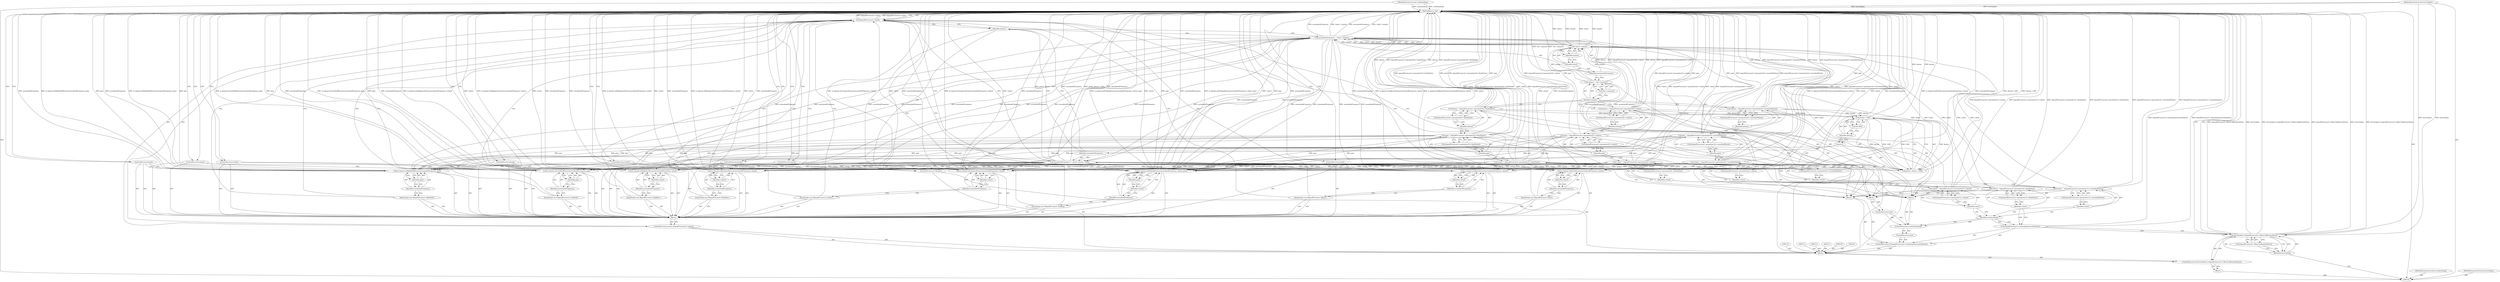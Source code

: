 digraph "1_Chrome_c391f54a210dd792f140650b886e92480d8eaf9e_2" {
"1000222" [label="(MethodReturn,void)"];
"1000102" [label="(MethodParameterIn,bool useSmoothing)"];
"1000342" [label="(MethodParameterOut,bool useSmoothing)"];
"1000103" [label="(MethodParameterIn,bool forceUpdate)"];
"1000343" [label="(MethodParameterOut,bool forceUpdate)"];
"1000117" [label="(Call,value1 = biquadProcessor()->parameter1()->finalValue())"];
"1000118" [label="(Identifier,value1)"];
"1000119" [label="(Call,biquadProcessor()->parameter1()->finalValue())"];
"1000120" [label="(Call,value2 = biquadProcessor()->parameter2()->finalValue())"];
"1000121" [label="(Identifier,value2)"];
"1000122" [label="(Call,biquadProcessor()->parameter2()->finalValue())"];
"1000123" [label="(Call,gain = biquadProcessor()->parameter3()->finalValue())"];
"1000124" [label="(Identifier,gain)"];
"1000125" [label="(Call,biquadProcessor()->parameter3()->finalValue())"];
"1000126" [label="(Call,detune = biquadProcessor()->parameter4()->finalValue())"];
"1000127" [label="(Identifier,detune)"];
"1000128" [label="(Call,biquadProcessor()->parameter4()->finalValue())"];
"1000129" [label="(ControlStructure,else)"];
"1000130" [label="(ControlStructure,if (useSmoothing))"];
"1000131" [label="(Identifier,useSmoothing)"];
"1000132" [label="(Block,)"];
"1000133" [label="(Call,value1 = biquadProcessor()->parameter1()->smoothedValue())"];
"1000134" [label="(Identifier,value1)"];
"1000135" [label="(Call,biquadProcessor()->parameter1()->smoothedValue())"];
"1000136" [label="(Call,value2 = biquadProcessor()->parameter2()->smoothedValue())"];
"1000137" [label="(Identifier,value2)"];
"1000138" [label="(Call,biquadProcessor()->parameter2()->smoothedValue())"];
"1000139" [label="(Call,gain = biquadProcessor()->parameter3()->smoothedValue())"];
"1000140" [label="(Identifier,gain)"];
"1000141" [label="(Call,biquadProcessor()->parameter3()->smoothedValue())"];
"1000142" [label="(Call,detune = biquadProcessor()->parameter4()->smoothedValue())"];
"1000143" [label="(Identifier,detune)"];
"1000144" [label="(Call,biquadProcessor()->parameter4()->smoothedValue())"];
"1000145" [label="(ControlStructure,else)"];
"1000146" [label="(Block,)"];
"1000104" [label="(Block,)"];
"1000147" [label="(Call,value1 = biquadProcessor()->parameter1()->value())"];
"1000148" [label="(Identifier,value1)"];
"1000149" [label="(Call,biquadProcessor()->parameter1()->value())"];
"1000150" [label="(Call,value2 = biquadProcessor()->parameter2()->value())"];
"1000151" [label="(Identifier,value2)"];
"1000152" [label="(Call,biquadProcessor()->parameter2()->value())"];
"1000153" [label="(Call,gain = biquadProcessor()->parameter3()->value())"];
"1000154" [label="(Identifier,gain)"];
"1000155" [label="(Call,biquadProcessor()->parameter3()->value())"];
"1000156" [label="(Call,detune = biquadProcessor()->parameter4()->value())"];
"1000157" [label="(Identifier,detune)"];
"1000158" [label="(Call,biquadProcessor()->parameter4()->value())"];
"1000160" [label="(Call,nyquist = this->nyquist())"];
"1000161" [label="(Identifier,nyquist)"];
"1000162" [label="(Call,this->nyquist())"];
"1000164" [label="(Call,normalizedFrequency = value1 / nyquist)"];
"1000165" [label="(Identifier,normalizedFrequency)"];
"1000166" [label="(Call,value1 / nyquist)"];
"1000167" [label="(Identifier,value1)"];
"1000168" [label="(Identifier,nyquist)"];
"1000109" [label="(Block,)"];
"1000170" [label="(Identifier,detune)"];
"1000169" [label="(ControlStructure,if (detune))"];
"1000108" [label="(Call,biquadProcessor()->filterCoefficientsDirty())"];
"1000105" [label="(ControlStructure,if (forceUpdate || biquadProcessor()->filterCoefficientsDirty()))"];
"1000106" [label="(Call,forceUpdate || biquadProcessor()->filterCoefficientsDirty())"];
"1000107" [label="(Identifier,forceUpdate)"];
"1000171" [label="(Call,normalizedFrequency *= pow(2, detune / 1200))"];
"1000172" [label="(Identifier,normalizedFrequency)"];
"1000173" [label="(Call,pow(2, detune / 1200))"];
"1000174" [label="(Literal,2)"];
"1000175" [label="(Call,detune / 1200)"];
"1000176" [label="(Identifier,detune)"];
"1000177" [label="(Literal,1200)"];
"1000179" [label="(Call,biquadProcessor()->type())"];
"1000180" [label="(Block,)"];
"1000178" [label="(ControlStructure,switch (biquadProcessor()->type()))"];
"1000181" [label="(JumpTarget,case BiquadProcessor::LowPass:)"];
"1000182" [label="(Call,m_biquad.setLowpassParams(normalizedFrequency, value2))"];
"1000183" [label="(Identifier,normalizedFrequency)"];
"1000184" [label="(Identifier,value2)"];
"1000185" [label="(ControlStructure,break;)"];
"1000186" [label="(JumpTarget,case BiquadProcessor::HighPass:)"];
"1000187" [label="(Call,m_biquad.setHighpassParams(normalizedFrequency, value2))"];
"1000188" [label="(Identifier,normalizedFrequency)"];
"1000189" [label="(Identifier,value2)"];
"1000190" [label="(ControlStructure,break;)"];
"1000191" [label="(JumpTarget,case BiquadProcessor::BandPass:)"];
"1000192" [label="(Call,m_biquad.setBandpassParams(normalizedFrequency, value2))"];
"1000193" [label="(Identifier,normalizedFrequency)"];
"1000194" [label="(Identifier,value2)"];
"1000195" [label="(ControlStructure,break;)"];
"1000196" [label="(JumpTarget,case BiquadProcessor::LowShelf:)"];
"1000197" [label="(Call,m_biquad.setLowShelfParams(normalizedFrequency, gain))"];
"1000198" [label="(Identifier,normalizedFrequency)"];
"1000199" [label="(Identifier,gain)"];
"1000200" [label="(ControlStructure,break;)"];
"1000201" [label="(JumpTarget,case BiquadProcessor::HighShelf:)"];
"1000202" [label="(Call,m_biquad.setHighShelfParams(normalizedFrequency, gain))"];
"1000203" [label="(Identifier,normalizedFrequency)"];
"1000204" [label="(Identifier,gain)"];
"1000205" [label="(ControlStructure,break;)"];
"1000206" [label="(JumpTarget,case BiquadProcessor::Peaking:)"];
"1000207" [label="(Call,m_biquad.setPeakingParams(normalizedFrequency, value2, gain))"];
"1000208" [label="(Identifier,normalizedFrequency)"];
"1000209" [label="(Identifier,value2)"];
"1000210" [label="(Identifier,gain)"];
"1000211" [label="(ControlStructure,break;)"];
"1000212" [label="(JumpTarget,case BiquadProcessor::Notch:)"];
"1000213" [label="(Call,m_biquad.setNotchParams(normalizedFrequency, value2))"];
"1000214" [label="(Identifier,normalizedFrequency)"];
"1000215" [label="(Identifier,value2)"];
"1000216" [label="(ControlStructure,break;)"];
"1000217" [label="(JumpTarget,case BiquadProcessor::Allpass:)"];
"1000218" [label="(Call,m_biquad.setAllpassParams(normalizedFrequency, value2))"];
"1000219" [label="(Identifier,normalizedFrequency)"];
"1000220" [label="(Identifier,value2)"];
"1000221" [label="(ControlStructure,break;)"];
"1000115" [label="(Call,biquadProcessor()->hasSampleAccurateValues())"];
"1000116" [label="(Block,)"];
"1000114" [label="(ControlStructure,if (biquadProcessor()->hasSampleAccurateValues()))"];
"1000222" -> "1000101"  [label="AST: "];
"1000222" -> "1000179"  [label="CFG: "];
"1000222" -> "1000185"  [label="CFG: "];
"1000222" -> "1000190"  [label="CFG: "];
"1000222" -> "1000195"  [label="CFG: "];
"1000222" -> "1000200"  [label="CFG: "];
"1000222" -> "1000205"  [label="CFG: "];
"1000222" -> "1000211"  [label="CFG: "];
"1000222" -> "1000216"  [label="CFG: "];
"1000222" -> "1000221"  [label="CFG: "];
"1000222" -> "1000106"  [label="CFG: "];
"1000156" -> "1000222"  [label="DDG: detune"];
"1000156" -> "1000222"  [label="DDG: biquadProcessor()->parameter4()->value()"];
"1000179" -> "1000222"  [label="DDG: biquadProcessor()->type()"];
"1000218" -> "1000222"  [label="DDG: normalizedFrequency"];
"1000218" -> "1000222"  [label="DDG: m_biquad.setAllpassParams(normalizedFrequency, value2)"];
"1000218" -> "1000222"  [label="DDG: value2"];
"1000153" -> "1000222"  [label="DDG: gain"];
"1000153" -> "1000222"  [label="DDG: biquadProcessor()->parameter3()->value()"];
"1000117" -> "1000222"  [label="DDG: biquadProcessor()->parameter1()->finalValue()"];
"1000160" -> "1000222"  [label="DDG: this->nyquist()"];
"1000182" -> "1000222"  [label="DDG: m_biquad.setLowpassParams(normalizedFrequency, value2)"];
"1000182" -> "1000222"  [label="DDG: value2"];
"1000182" -> "1000222"  [label="DDG: normalizedFrequency"];
"1000187" -> "1000222"  [label="DDG: normalizedFrequency"];
"1000187" -> "1000222"  [label="DDG: m_biquad.setHighpassParams(normalizedFrequency, value2)"];
"1000187" -> "1000222"  [label="DDG: value2"];
"1000166" -> "1000222"  [label="DDG: nyquist"];
"1000166" -> "1000222"  [label="DDG: value1"];
"1000171" -> "1000222"  [label="DDG: normalizedFrequency"];
"1000171" -> "1000222"  [label="DDG: pow(2, detune / 1200)"];
"1000123" -> "1000222"  [label="DDG: biquadProcessor()->parameter3()->finalValue()"];
"1000123" -> "1000222"  [label="DDG: gain"];
"1000192" -> "1000222"  [label="DDG: value2"];
"1000192" -> "1000222"  [label="DDG: normalizedFrequency"];
"1000192" -> "1000222"  [label="DDG: m_biquad.setBandpassParams(normalizedFrequency, value2)"];
"1000106" -> "1000222"  [label="DDG: biquadProcessor()->filterCoefficientsDirty()"];
"1000106" -> "1000222"  [label="DDG: forceUpdate"];
"1000106" -> "1000222"  [label="DDG: forceUpdate || biquadProcessor()->filterCoefficientsDirty()"];
"1000207" -> "1000222"  [label="DDG: value2"];
"1000207" -> "1000222"  [label="DDG: gain"];
"1000207" -> "1000222"  [label="DDG: normalizedFrequency"];
"1000207" -> "1000222"  [label="DDG: m_biquad.setPeakingParams(normalizedFrequency, value2, gain)"];
"1000150" -> "1000222"  [label="DDG: value2"];
"1000150" -> "1000222"  [label="DDG: biquadProcessor()->parameter2()->value()"];
"1000213" -> "1000222"  [label="DDG: normalizedFrequency"];
"1000213" -> "1000222"  [label="DDG: m_biquad.setNotchParams(normalizedFrequency, value2)"];
"1000213" -> "1000222"  [label="DDG: value2"];
"1000139" -> "1000222"  [label="DDG: biquadProcessor()->parameter3()->smoothedValue()"];
"1000139" -> "1000222"  [label="DDG: gain"];
"1000164" -> "1000222"  [label="DDG: value1 / nyquist"];
"1000164" -> "1000222"  [label="DDG: normalizedFrequency"];
"1000142" -> "1000222"  [label="DDG: biquadProcessor()->parameter4()->smoothedValue()"];
"1000142" -> "1000222"  [label="DDG: detune"];
"1000103" -> "1000222"  [label="DDG: forceUpdate"];
"1000115" -> "1000222"  [label="DDG: biquadProcessor()->hasSampleAccurateValues()"];
"1000120" -> "1000222"  [label="DDG: value2"];
"1000120" -> "1000222"  [label="DDG: biquadProcessor()->parameter2()->finalValue()"];
"1000202" -> "1000222"  [label="DDG: normalizedFrequency"];
"1000202" -> "1000222"  [label="DDG: m_biquad.setHighShelfParams(normalizedFrequency, gain)"];
"1000202" -> "1000222"  [label="DDG: gain"];
"1000147" -> "1000222"  [label="DDG: biquadProcessor()->parameter1()->value()"];
"1000175" -> "1000222"  [label="DDG: detune"];
"1000126" -> "1000222"  [label="DDG: detune"];
"1000126" -> "1000222"  [label="DDG: biquadProcessor()->parameter4()->finalValue()"];
"1000102" -> "1000222"  [label="DDG: useSmoothing"];
"1000197" -> "1000222"  [label="DDG: m_biquad.setLowShelfParams(normalizedFrequency, gain)"];
"1000197" -> "1000222"  [label="DDG: gain"];
"1000197" -> "1000222"  [label="DDG: normalizedFrequency"];
"1000133" -> "1000222"  [label="DDG: biquadProcessor()->parameter1()->smoothedValue()"];
"1000136" -> "1000222"  [label="DDG: biquadProcessor()->parameter2()->smoothedValue()"];
"1000136" -> "1000222"  [label="DDG: value2"];
"1000173" -> "1000222"  [label="DDG: detune / 1200"];
"1000102" -> "1000101"  [label="AST: "];
"1000102" -> "1000222"  [label="DDG: useSmoothing"];
"1000342" -> "1000101"  [label="AST: "];
"1000103" -> "1000101"  [label="AST: "];
"1000103" -> "1000222"  [label="DDG: forceUpdate"];
"1000103" -> "1000106"  [label="DDG: forceUpdate"];
"1000343" -> "1000101"  [label="AST: "];
"1000117" -> "1000116"  [label="AST: "];
"1000117" -> "1000119"  [label="CFG: "];
"1000118" -> "1000117"  [label="AST: "];
"1000119" -> "1000117"  [label="AST: "];
"1000121" -> "1000117"  [label="CFG: "];
"1000117" -> "1000222"  [label="DDG: biquadProcessor()->parameter1()->finalValue()"];
"1000117" -> "1000166"  [label="DDG: value1"];
"1000118" -> "1000117"  [label="AST: "];
"1000118" -> "1000115"  [label="CFG: "];
"1000119" -> "1000118"  [label="CFG: "];
"1000119" -> "1000117"  [label="AST: "];
"1000119" -> "1000118"  [label="CFG: "];
"1000117" -> "1000119"  [label="CFG: "];
"1000120" -> "1000116"  [label="AST: "];
"1000120" -> "1000122"  [label="CFG: "];
"1000121" -> "1000120"  [label="AST: "];
"1000122" -> "1000120"  [label="AST: "];
"1000124" -> "1000120"  [label="CFG: "];
"1000120" -> "1000222"  [label="DDG: value2"];
"1000120" -> "1000222"  [label="DDG: biquadProcessor()->parameter2()->finalValue()"];
"1000120" -> "1000182"  [label="DDG: value2"];
"1000120" -> "1000187"  [label="DDG: value2"];
"1000120" -> "1000192"  [label="DDG: value2"];
"1000120" -> "1000207"  [label="DDG: value2"];
"1000120" -> "1000213"  [label="DDG: value2"];
"1000120" -> "1000218"  [label="DDG: value2"];
"1000121" -> "1000120"  [label="AST: "];
"1000121" -> "1000117"  [label="CFG: "];
"1000122" -> "1000121"  [label="CFG: "];
"1000122" -> "1000120"  [label="AST: "];
"1000122" -> "1000121"  [label="CFG: "];
"1000120" -> "1000122"  [label="CFG: "];
"1000123" -> "1000116"  [label="AST: "];
"1000123" -> "1000125"  [label="CFG: "];
"1000124" -> "1000123"  [label="AST: "];
"1000125" -> "1000123"  [label="AST: "];
"1000127" -> "1000123"  [label="CFG: "];
"1000123" -> "1000222"  [label="DDG: biquadProcessor()->parameter3()->finalValue()"];
"1000123" -> "1000222"  [label="DDG: gain"];
"1000123" -> "1000197"  [label="DDG: gain"];
"1000123" -> "1000202"  [label="DDG: gain"];
"1000123" -> "1000207"  [label="DDG: gain"];
"1000124" -> "1000123"  [label="AST: "];
"1000124" -> "1000120"  [label="CFG: "];
"1000125" -> "1000124"  [label="CFG: "];
"1000125" -> "1000123"  [label="AST: "];
"1000125" -> "1000124"  [label="CFG: "];
"1000123" -> "1000125"  [label="CFG: "];
"1000126" -> "1000116"  [label="AST: "];
"1000126" -> "1000128"  [label="CFG: "];
"1000127" -> "1000126"  [label="AST: "];
"1000128" -> "1000126"  [label="AST: "];
"1000161" -> "1000126"  [label="CFG: "];
"1000126" -> "1000222"  [label="DDG: detune"];
"1000126" -> "1000222"  [label="DDG: biquadProcessor()->parameter4()->finalValue()"];
"1000126" -> "1000175"  [label="DDG: detune"];
"1000127" -> "1000126"  [label="AST: "];
"1000127" -> "1000123"  [label="CFG: "];
"1000128" -> "1000127"  [label="CFG: "];
"1000128" -> "1000126"  [label="AST: "];
"1000128" -> "1000127"  [label="CFG: "];
"1000126" -> "1000128"  [label="CFG: "];
"1000129" -> "1000114"  [label="AST: "];
"1000130" -> "1000129"  [label="AST: "];
"1000130" -> "1000129"  [label="AST: "];
"1000131" -> "1000130"  [label="AST: "];
"1000132" -> "1000130"  [label="AST: "];
"1000145" -> "1000130"  [label="AST: "];
"1000131" -> "1000130"  [label="AST: "];
"1000131" -> "1000115"  [label="CFG: "];
"1000134" -> "1000131"  [label="CFG: "];
"1000148" -> "1000131"  [label="CFG: "];
"1000132" -> "1000130"  [label="AST: "];
"1000133" -> "1000132"  [label="AST: "];
"1000136" -> "1000132"  [label="AST: "];
"1000139" -> "1000132"  [label="AST: "];
"1000142" -> "1000132"  [label="AST: "];
"1000133" -> "1000132"  [label="AST: "];
"1000133" -> "1000135"  [label="CFG: "];
"1000134" -> "1000133"  [label="AST: "];
"1000135" -> "1000133"  [label="AST: "];
"1000137" -> "1000133"  [label="CFG: "];
"1000133" -> "1000222"  [label="DDG: biquadProcessor()->parameter1()->smoothedValue()"];
"1000133" -> "1000166"  [label="DDG: value1"];
"1000134" -> "1000133"  [label="AST: "];
"1000134" -> "1000131"  [label="CFG: "];
"1000135" -> "1000134"  [label="CFG: "];
"1000135" -> "1000133"  [label="AST: "];
"1000135" -> "1000134"  [label="CFG: "];
"1000133" -> "1000135"  [label="CFG: "];
"1000136" -> "1000132"  [label="AST: "];
"1000136" -> "1000138"  [label="CFG: "];
"1000137" -> "1000136"  [label="AST: "];
"1000138" -> "1000136"  [label="AST: "];
"1000140" -> "1000136"  [label="CFG: "];
"1000136" -> "1000222"  [label="DDG: biquadProcessor()->parameter2()->smoothedValue()"];
"1000136" -> "1000222"  [label="DDG: value2"];
"1000136" -> "1000182"  [label="DDG: value2"];
"1000136" -> "1000187"  [label="DDG: value2"];
"1000136" -> "1000192"  [label="DDG: value2"];
"1000136" -> "1000207"  [label="DDG: value2"];
"1000136" -> "1000213"  [label="DDG: value2"];
"1000136" -> "1000218"  [label="DDG: value2"];
"1000137" -> "1000136"  [label="AST: "];
"1000137" -> "1000133"  [label="CFG: "];
"1000138" -> "1000137"  [label="CFG: "];
"1000138" -> "1000136"  [label="AST: "];
"1000138" -> "1000137"  [label="CFG: "];
"1000136" -> "1000138"  [label="CFG: "];
"1000139" -> "1000132"  [label="AST: "];
"1000139" -> "1000141"  [label="CFG: "];
"1000140" -> "1000139"  [label="AST: "];
"1000141" -> "1000139"  [label="AST: "];
"1000143" -> "1000139"  [label="CFG: "];
"1000139" -> "1000222"  [label="DDG: biquadProcessor()->parameter3()->smoothedValue()"];
"1000139" -> "1000222"  [label="DDG: gain"];
"1000139" -> "1000197"  [label="DDG: gain"];
"1000139" -> "1000202"  [label="DDG: gain"];
"1000139" -> "1000207"  [label="DDG: gain"];
"1000140" -> "1000139"  [label="AST: "];
"1000140" -> "1000136"  [label="CFG: "];
"1000141" -> "1000140"  [label="CFG: "];
"1000141" -> "1000139"  [label="AST: "];
"1000141" -> "1000140"  [label="CFG: "];
"1000139" -> "1000141"  [label="CFG: "];
"1000142" -> "1000132"  [label="AST: "];
"1000142" -> "1000144"  [label="CFG: "];
"1000143" -> "1000142"  [label="AST: "];
"1000144" -> "1000142"  [label="AST: "];
"1000161" -> "1000142"  [label="CFG: "];
"1000142" -> "1000222"  [label="DDG: biquadProcessor()->parameter4()->smoothedValue()"];
"1000142" -> "1000222"  [label="DDG: detune"];
"1000142" -> "1000175"  [label="DDG: detune"];
"1000143" -> "1000142"  [label="AST: "];
"1000143" -> "1000139"  [label="CFG: "];
"1000144" -> "1000143"  [label="CFG: "];
"1000144" -> "1000142"  [label="AST: "];
"1000144" -> "1000143"  [label="CFG: "];
"1000142" -> "1000144"  [label="CFG: "];
"1000145" -> "1000130"  [label="AST: "];
"1000146" -> "1000145"  [label="AST: "];
"1000146" -> "1000145"  [label="AST: "];
"1000147" -> "1000146"  [label="AST: "];
"1000150" -> "1000146"  [label="AST: "];
"1000153" -> "1000146"  [label="AST: "];
"1000156" -> "1000146"  [label="AST: "];
"1000104" -> "1000101"  [label="AST: "];
"1000105" -> "1000104"  [label="AST: "];
"1000147" -> "1000146"  [label="AST: "];
"1000147" -> "1000149"  [label="CFG: "];
"1000148" -> "1000147"  [label="AST: "];
"1000149" -> "1000147"  [label="AST: "];
"1000151" -> "1000147"  [label="CFG: "];
"1000147" -> "1000222"  [label="DDG: biquadProcessor()->parameter1()->value()"];
"1000147" -> "1000166"  [label="DDG: value1"];
"1000148" -> "1000147"  [label="AST: "];
"1000148" -> "1000131"  [label="CFG: "];
"1000149" -> "1000148"  [label="CFG: "];
"1000149" -> "1000147"  [label="AST: "];
"1000149" -> "1000148"  [label="CFG: "];
"1000147" -> "1000149"  [label="CFG: "];
"1000150" -> "1000146"  [label="AST: "];
"1000150" -> "1000152"  [label="CFG: "];
"1000151" -> "1000150"  [label="AST: "];
"1000152" -> "1000150"  [label="AST: "];
"1000154" -> "1000150"  [label="CFG: "];
"1000150" -> "1000222"  [label="DDG: value2"];
"1000150" -> "1000222"  [label="DDG: biquadProcessor()->parameter2()->value()"];
"1000150" -> "1000182"  [label="DDG: value2"];
"1000150" -> "1000187"  [label="DDG: value2"];
"1000150" -> "1000192"  [label="DDG: value2"];
"1000150" -> "1000207"  [label="DDG: value2"];
"1000150" -> "1000213"  [label="DDG: value2"];
"1000150" -> "1000218"  [label="DDG: value2"];
"1000151" -> "1000150"  [label="AST: "];
"1000151" -> "1000147"  [label="CFG: "];
"1000152" -> "1000151"  [label="CFG: "];
"1000152" -> "1000150"  [label="AST: "];
"1000152" -> "1000151"  [label="CFG: "];
"1000150" -> "1000152"  [label="CFG: "];
"1000153" -> "1000146"  [label="AST: "];
"1000153" -> "1000155"  [label="CFG: "];
"1000154" -> "1000153"  [label="AST: "];
"1000155" -> "1000153"  [label="AST: "];
"1000157" -> "1000153"  [label="CFG: "];
"1000153" -> "1000222"  [label="DDG: gain"];
"1000153" -> "1000222"  [label="DDG: biquadProcessor()->parameter3()->value()"];
"1000153" -> "1000197"  [label="DDG: gain"];
"1000153" -> "1000202"  [label="DDG: gain"];
"1000153" -> "1000207"  [label="DDG: gain"];
"1000154" -> "1000153"  [label="AST: "];
"1000154" -> "1000150"  [label="CFG: "];
"1000155" -> "1000154"  [label="CFG: "];
"1000155" -> "1000153"  [label="AST: "];
"1000155" -> "1000154"  [label="CFG: "];
"1000153" -> "1000155"  [label="CFG: "];
"1000156" -> "1000146"  [label="AST: "];
"1000156" -> "1000158"  [label="CFG: "];
"1000157" -> "1000156"  [label="AST: "];
"1000158" -> "1000156"  [label="AST: "];
"1000161" -> "1000156"  [label="CFG: "];
"1000156" -> "1000222"  [label="DDG: detune"];
"1000156" -> "1000222"  [label="DDG: biquadProcessor()->parameter4()->value()"];
"1000156" -> "1000175"  [label="DDG: detune"];
"1000157" -> "1000156"  [label="AST: "];
"1000157" -> "1000153"  [label="CFG: "];
"1000158" -> "1000157"  [label="CFG: "];
"1000158" -> "1000156"  [label="AST: "];
"1000158" -> "1000157"  [label="CFG: "];
"1000156" -> "1000158"  [label="CFG: "];
"1000160" -> "1000109"  [label="AST: "];
"1000160" -> "1000162"  [label="CFG: "];
"1000161" -> "1000160"  [label="AST: "];
"1000162" -> "1000160"  [label="AST: "];
"1000165" -> "1000160"  [label="CFG: "];
"1000160" -> "1000222"  [label="DDG: this->nyquist()"];
"1000160" -> "1000166"  [label="DDG: nyquist"];
"1000161" -> "1000160"  [label="AST: "];
"1000161" -> "1000126"  [label="CFG: "];
"1000161" -> "1000142"  [label="CFG: "];
"1000161" -> "1000156"  [label="CFG: "];
"1000162" -> "1000161"  [label="CFG: "];
"1000162" -> "1000160"  [label="AST: "];
"1000162" -> "1000161"  [label="CFG: "];
"1000160" -> "1000162"  [label="CFG: "];
"1000164" -> "1000109"  [label="AST: "];
"1000164" -> "1000166"  [label="CFG: "];
"1000165" -> "1000164"  [label="AST: "];
"1000166" -> "1000164"  [label="AST: "];
"1000170" -> "1000164"  [label="CFG: "];
"1000164" -> "1000222"  [label="DDG: value1 / nyquist"];
"1000164" -> "1000222"  [label="DDG: normalizedFrequency"];
"1000166" -> "1000164"  [label="DDG: value1"];
"1000166" -> "1000164"  [label="DDG: nyquist"];
"1000164" -> "1000171"  [label="DDG: normalizedFrequency"];
"1000164" -> "1000182"  [label="DDG: normalizedFrequency"];
"1000164" -> "1000187"  [label="DDG: normalizedFrequency"];
"1000164" -> "1000192"  [label="DDG: normalizedFrequency"];
"1000164" -> "1000197"  [label="DDG: normalizedFrequency"];
"1000164" -> "1000202"  [label="DDG: normalizedFrequency"];
"1000164" -> "1000207"  [label="DDG: normalizedFrequency"];
"1000164" -> "1000213"  [label="DDG: normalizedFrequency"];
"1000164" -> "1000218"  [label="DDG: normalizedFrequency"];
"1000165" -> "1000164"  [label="AST: "];
"1000165" -> "1000160"  [label="CFG: "];
"1000167" -> "1000165"  [label="CFG: "];
"1000166" -> "1000164"  [label="AST: "];
"1000166" -> "1000168"  [label="CFG: "];
"1000167" -> "1000166"  [label="AST: "];
"1000168" -> "1000166"  [label="AST: "];
"1000164" -> "1000166"  [label="CFG: "];
"1000166" -> "1000222"  [label="DDG: nyquist"];
"1000166" -> "1000222"  [label="DDG: value1"];
"1000166" -> "1000164"  [label="DDG: value1"];
"1000166" -> "1000164"  [label="DDG: nyquist"];
"1000133" -> "1000166"  [label="DDG: value1"];
"1000147" -> "1000166"  [label="DDG: value1"];
"1000117" -> "1000166"  [label="DDG: value1"];
"1000160" -> "1000166"  [label="DDG: nyquist"];
"1000167" -> "1000166"  [label="AST: "];
"1000167" -> "1000165"  [label="CFG: "];
"1000168" -> "1000167"  [label="CFG: "];
"1000168" -> "1000166"  [label="AST: "];
"1000168" -> "1000167"  [label="CFG: "];
"1000166" -> "1000168"  [label="CFG: "];
"1000109" -> "1000105"  [label="AST: "];
"1000110" -> "1000109"  [label="AST: "];
"1000111" -> "1000109"  [label="AST: "];
"1000112" -> "1000109"  [label="AST: "];
"1000113" -> "1000109"  [label="AST: "];
"1000114" -> "1000109"  [label="AST: "];
"1000159" -> "1000109"  [label="AST: "];
"1000160" -> "1000109"  [label="AST: "];
"1000163" -> "1000109"  [label="AST: "];
"1000164" -> "1000109"  [label="AST: "];
"1000169" -> "1000109"  [label="AST: "];
"1000178" -> "1000109"  [label="AST: "];
"1000170" -> "1000169"  [label="AST: "];
"1000170" -> "1000164"  [label="CFG: "];
"1000172" -> "1000170"  [label="CFG: "];
"1000179" -> "1000170"  [label="CFG: "];
"1000169" -> "1000109"  [label="AST: "];
"1000170" -> "1000169"  [label="AST: "];
"1000171" -> "1000169"  [label="AST: "];
"1000108" -> "1000106"  [label="AST: "];
"1000108" -> "1000107"  [label="CFG: "];
"1000106" -> "1000108"  [label="CFG: "];
"1000105" -> "1000104"  [label="AST: "];
"1000106" -> "1000105"  [label="AST: "];
"1000109" -> "1000105"  [label="AST: "];
"1000106" -> "1000105"  [label="AST: "];
"1000106" -> "1000107"  [label="CFG: "];
"1000106" -> "1000108"  [label="CFG: "];
"1000107" -> "1000106"  [label="AST: "];
"1000108" -> "1000106"  [label="AST: "];
"1000115" -> "1000106"  [label="CFG: "];
"1000222" -> "1000106"  [label="CFG: "];
"1000106" -> "1000222"  [label="DDG: biquadProcessor()->filterCoefficientsDirty()"];
"1000106" -> "1000222"  [label="DDG: forceUpdate"];
"1000106" -> "1000222"  [label="DDG: forceUpdate || biquadProcessor()->filterCoefficientsDirty()"];
"1000103" -> "1000106"  [label="DDG: forceUpdate"];
"1000107" -> "1000106"  [label="AST: "];
"1000107" -> "1000101"  [label="CFG: "];
"1000108" -> "1000107"  [label="CFG: "];
"1000106" -> "1000107"  [label="CFG: "];
"1000171" -> "1000169"  [label="AST: "];
"1000171" -> "1000173"  [label="CFG: "];
"1000172" -> "1000171"  [label="AST: "];
"1000173" -> "1000171"  [label="AST: "];
"1000179" -> "1000171"  [label="CFG: "];
"1000171" -> "1000222"  [label="DDG: normalizedFrequency"];
"1000171" -> "1000222"  [label="DDG: pow(2, detune / 1200)"];
"1000173" -> "1000171"  [label="DDG: 2"];
"1000173" -> "1000171"  [label="DDG: detune / 1200"];
"1000164" -> "1000171"  [label="DDG: normalizedFrequency"];
"1000171" -> "1000182"  [label="DDG: normalizedFrequency"];
"1000171" -> "1000187"  [label="DDG: normalizedFrequency"];
"1000171" -> "1000192"  [label="DDG: normalizedFrequency"];
"1000171" -> "1000197"  [label="DDG: normalizedFrequency"];
"1000171" -> "1000202"  [label="DDG: normalizedFrequency"];
"1000171" -> "1000207"  [label="DDG: normalizedFrequency"];
"1000171" -> "1000213"  [label="DDG: normalizedFrequency"];
"1000171" -> "1000218"  [label="DDG: normalizedFrequency"];
"1000172" -> "1000171"  [label="AST: "];
"1000172" -> "1000170"  [label="CFG: "];
"1000174" -> "1000172"  [label="CFG: "];
"1000173" -> "1000171"  [label="AST: "];
"1000173" -> "1000175"  [label="CFG: "];
"1000174" -> "1000173"  [label="AST: "];
"1000175" -> "1000173"  [label="AST: "];
"1000171" -> "1000173"  [label="CFG: "];
"1000173" -> "1000222"  [label="DDG: detune / 1200"];
"1000173" -> "1000171"  [label="DDG: 2"];
"1000173" -> "1000171"  [label="DDG: detune / 1200"];
"1000175" -> "1000173"  [label="DDG: detune"];
"1000175" -> "1000173"  [label="DDG: 1200"];
"1000174" -> "1000173"  [label="AST: "];
"1000174" -> "1000172"  [label="CFG: "];
"1000176" -> "1000174"  [label="CFG: "];
"1000175" -> "1000173"  [label="AST: "];
"1000175" -> "1000177"  [label="CFG: "];
"1000176" -> "1000175"  [label="AST: "];
"1000177" -> "1000175"  [label="AST: "];
"1000173" -> "1000175"  [label="CFG: "];
"1000175" -> "1000222"  [label="DDG: detune"];
"1000175" -> "1000173"  [label="DDG: detune"];
"1000175" -> "1000173"  [label="DDG: 1200"];
"1000156" -> "1000175"  [label="DDG: detune"];
"1000126" -> "1000175"  [label="DDG: detune"];
"1000142" -> "1000175"  [label="DDG: detune"];
"1000176" -> "1000175"  [label="AST: "];
"1000176" -> "1000174"  [label="CFG: "];
"1000177" -> "1000176"  [label="CFG: "];
"1000177" -> "1000175"  [label="AST: "];
"1000177" -> "1000176"  [label="CFG: "];
"1000175" -> "1000177"  [label="CFG: "];
"1000179" -> "1000178"  [label="AST: "];
"1000179" -> "1000171"  [label="CFG: "];
"1000179" -> "1000170"  [label="CFG: "];
"1000181" -> "1000179"  [label="CFG: "];
"1000186" -> "1000179"  [label="CFG: "];
"1000191" -> "1000179"  [label="CFG: "];
"1000196" -> "1000179"  [label="CFG: "];
"1000201" -> "1000179"  [label="CFG: "];
"1000206" -> "1000179"  [label="CFG: "];
"1000212" -> "1000179"  [label="CFG: "];
"1000217" -> "1000179"  [label="CFG: "];
"1000222" -> "1000179"  [label="CFG: "];
"1000179" -> "1000222"  [label="DDG: biquadProcessor()->type()"];
"1000180" -> "1000178"  [label="AST: "];
"1000181" -> "1000180"  [label="AST: "];
"1000182" -> "1000180"  [label="AST: "];
"1000185" -> "1000180"  [label="AST: "];
"1000186" -> "1000180"  [label="AST: "];
"1000187" -> "1000180"  [label="AST: "];
"1000190" -> "1000180"  [label="AST: "];
"1000191" -> "1000180"  [label="AST: "];
"1000192" -> "1000180"  [label="AST: "];
"1000195" -> "1000180"  [label="AST: "];
"1000196" -> "1000180"  [label="AST: "];
"1000197" -> "1000180"  [label="AST: "];
"1000200" -> "1000180"  [label="AST: "];
"1000201" -> "1000180"  [label="AST: "];
"1000202" -> "1000180"  [label="AST: "];
"1000205" -> "1000180"  [label="AST: "];
"1000206" -> "1000180"  [label="AST: "];
"1000207" -> "1000180"  [label="AST: "];
"1000211" -> "1000180"  [label="AST: "];
"1000212" -> "1000180"  [label="AST: "];
"1000213" -> "1000180"  [label="AST: "];
"1000216" -> "1000180"  [label="AST: "];
"1000217" -> "1000180"  [label="AST: "];
"1000218" -> "1000180"  [label="AST: "];
"1000221" -> "1000180"  [label="AST: "];
"1000178" -> "1000109"  [label="AST: "];
"1000179" -> "1000178"  [label="AST: "];
"1000180" -> "1000178"  [label="AST: "];
"1000181" -> "1000180"  [label="AST: "];
"1000181" -> "1000179"  [label="CFG: "];
"1000183" -> "1000181"  [label="CFG: "];
"1000182" -> "1000180"  [label="AST: "];
"1000182" -> "1000184"  [label="CFG: "];
"1000183" -> "1000182"  [label="AST: "];
"1000184" -> "1000182"  [label="AST: "];
"1000185" -> "1000182"  [label="CFG: "];
"1000182" -> "1000222"  [label="DDG: m_biquad.setLowpassParams(normalizedFrequency, value2)"];
"1000182" -> "1000222"  [label="DDG: value2"];
"1000182" -> "1000222"  [label="DDG: normalizedFrequency"];
"1000171" -> "1000182"  [label="DDG: normalizedFrequency"];
"1000164" -> "1000182"  [label="DDG: normalizedFrequency"];
"1000150" -> "1000182"  [label="DDG: value2"];
"1000120" -> "1000182"  [label="DDG: value2"];
"1000136" -> "1000182"  [label="DDG: value2"];
"1000183" -> "1000182"  [label="AST: "];
"1000183" -> "1000181"  [label="CFG: "];
"1000184" -> "1000183"  [label="CFG: "];
"1000184" -> "1000182"  [label="AST: "];
"1000184" -> "1000183"  [label="CFG: "];
"1000182" -> "1000184"  [label="CFG: "];
"1000185" -> "1000180"  [label="AST: "];
"1000185" -> "1000182"  [label="CFG: "];
"1000222" -> "1000185"  [label="CFG: "];
"1000186" -> "1000180"  [label="AST: "];
"1000186" -> "1000179"  [label="CFG: "];
"1000188" -> "1000186"  [label="CFG: "];
"1000187" -> "1000180"  [label="AST: "];
"1000187" -> "1000189"  [label="CFG: "];
"1000188" -> "1000187"  [label="AST: "];
"1000189" -> "1000187"  [label="AST: "];
"1000190" -> "1000187"  [label="CFG: "];
"1000187" -> "1000222"  [label="DDG: normalizedFrequency"];
"1000187" -> "1000222"  [label="DDG: m_biquad.setHighpassParams(normalizedFrequency, value2)"];
"1000187" -> "1000222"  [label="DDG: value2"];
"1000171" -> "1000187"  [label="DDG: normalizedFrequency"];
"1000164" -> "1000187"  [label="DDG: normalizedFrequency"];
"1000150" -> "1000187"  [label="DDG: value2"];
"1000120" -> "1000187"  [label="DDG: value2"];
"1000136" -> "1000187"  [label="DDG: value2"];
"1000188" -> "1000187"  [label="AST: "];
"1000188" -> "1000186"  [label="CFG: "];
"1000189" -> "1000188"  [label="CFG: "];
"1000189" -> "1000187"  [label="AST: "];
"1000189" -> "1000188"  [label="CFG: "];
"1000187" -> "1000189"  [label="CFG: "];
"1000190" -> "1000180"  [label="AST: "];
"1000190" -> "1000187"  [label="CFG: "];
"1000222" -> "1000190"  [label="CFG: "];
"1000191" -> "1000180"  [label="AST: "];
"1000191" -> "1000179"  [label="CFG: "];
"1000193" -> "1000191"  [label="CFG: "];
"1000192" -> "1000180"  [label="AST: "];
"1000192" -> "1000194"  [label="CFG: "];
"1000193" -> "1000192"  [label="AST: "];
"1000194" -> "1000192"  [label="AST: "];
"1000195" -> "1000192"  [label="CFG: "];
"1000192" -> "1000222"  [label="DDG: value2"];
"1000192" -> "1000222"  [label="DDG: normalizedFrequency"];
"1000192" -> "1000222"  [label="DDG: m_biquad.setBandpassParams(normalizedFrequency, value2)"];
"1000171" -> "1000192"  [label="DDG: normalizedFrequency"];
"1000164" -> "1000192"  [label="DDG: normalizedFrequency"];
"1000150" -> "1000192"  [label="DDG: value2"];
"1000120" -> "1000192"  [label="DDG: value2"];
"1000136" -> "1000192"  [label="DDG: value2"];
"1000193" -> "1000192"  [label="AST: "];
"1000193" -> "1000191"  [label="CFG: "];
"1000194" -> "1000193"  [label="CFG: "];
"1000194" -> "1000192"  [label="AST: "];
"1000194" -> "1000193"  [label="CFG: "];
"1000192" -> "1000194"  [label="CFG: "];
"1000195" -> "1000180"  [label="AST: "];
"1000195" -> "1000192"  [label="CFG: "];
"1000222" -> "1000195"  [label="CFG: "];
"1000196" -> "1000180"  [label="AST: "];
"1000196" -> "1000179"  [label="CFG: "];
"1000198" -> "1000196"  [label="CFG: "];
"1000197" -> "1000180"  [label="AST: "];
"1000197" -> "1000199"  [label="CFG: "];
"1000198" -> "1000197"  [label="AST: "];
"1000199" -> "1000197"  [label="AST: "];
"1000200" -> "1000197"  [label="CFG: "];
"1000197" -> "1000222"  [label="DDG: m_biquad.setLowShelfParams(normalizedFrequency, gain)"];
"1000197" -> "1000222"  [label="DDG: gain"];
"1000197" -> "1000222"  [label="DDG: normalizedFrequency"];
"1000171" -> "1000197"  [label="DDG: normalizedFrequency"];
"1000164" -> "1000197"  [label="DDG: normalizedFrequency"];
"1000139" -> "1000197"  [label="DDG: gain"];
"1000153" -> "1000197"  [label="DDG: gain"];
"1000123" -> "1000197"  [label="DDG: gain"];
"1000198" -> "1000197"  [label="AST: "];
"1000198" -> "1000196"  [label="CFG: "];
"1000199" -> "1000198"  [label="CFG: "];
"1000199" -> "1000197"  [label="AST: "];
"1000199" -> "1000198"  [label="CFG: "];
"1000197" -> "1000199"  [label="CFG: "];
"1000200" -> "1000180"  [label="AST: "];
"1000200" -> "1000197"  [label="CFG: "];
"1000222" -> "1000200"  [label="CFG: "];
"1000201" -> "1000180"  [label="AST: "];
"1000201" -> "1000179"  [label="CFG: "];
"1000203" -> "1000201"  [label="CFG: "];
"1000202" -> "1000180"  [label="AST: "];
"1000202" -> "1000204"  [label="CFG: "];
"1000203" -> "1000202"  [label="AST: "];
"1000204" -> "1000202"  [label="AST: "];
"1000205" -> "1000202"  [label="CFG: "];
"1000202" -> "1000222"  [label="DDG: normalizedFrequency"];
"1000202" -> "1000222"  [label="DDG: m_biquad.setHighShelfParams(normalizedFrequency, gain)"];
"1000202" -> "1000222"  [label="DDG: gain"];
"1000171" -> "1000202"  [label="DDG: normalizedFrequency"];
"1000164" -> "1000202"  [label="DDG: normalizedFrequency"];
"1000139" -> "1000202"  [label="DDG: gain"];
"1000153" -> "1000202"  [label="DDG: gain"];
"1000123" -> "1000202"  [label="DDG: gain"];
"1000203" -> "1000202"  [label="AST: "];
"1000203" -> "1000201"  [label="CFG: "];
"1000204" -> "1000203"  [label="CFG: "];
"1000204" -> "1000202"  [label="AST: "];
"1000204" -> "1000203"  [label="CFG: "];
"1000202" -> "1000204"  [label="CFG: "];
"1000205" -> "1000180"  [label="AST: "];
"1000205" -> "1000202"  [label="CFG: "];
"1000222" -> "1000205"  [label="CFG: "];
"1000206" -> "1000180"  [label="AST: "];
"1000206" -> "1000179"  [label="CFG: "];
"1000208" -> "1000206"  [label="CFG: "];
"1000207" -> "1000180"  [label="AST: "];
"1000207" -> "1000210"  [label="CFG: "];
"1000208" -> "1000207"  [label="AST: "];
"1000209" -> "1000207"  [label="AST: "];
"1000210" -> "1000207"  [label="AST: "];
"1000211" -> "1000207"  [label="CFG: "];
"1000207" -> "1000222"  [label="DDG: value2"];
"1000207" -> "1000222"  [label="DDG: gain"];
"1000207" -> "1000222"  [label="DDG: normalizedFrequency"];
"1000207" -> "1000222"  [label="DDG: m_biquad.setPeakingParams(normalizedFrequency, value2, gain)"];
"1000171" -> "1000207"  [label="DDG: normalizedFrequency"];
"1000164" -> "1000207"  [label="DDG: normalizedFrequency"];
"1000150" -> "1000207"  [label="DDG: value2"];
"1000120" -> "1000207"  [label="DDG: value2"];
"1000136" -> "1000207"  [label="DDG: value2"];
"1000139" -> "1000207"  [label="DDG: gain"];
"1000153" -> "1000207"  [label="DDG: gain"];
"1000123" -> "1000207"  [label="DDG: gain"];
"1000208" -> "1000207"  [label="AST: "];
"1000208" -> "1000206"  [label="CFG: "];
"1000209" -> "1000208"  [label="CFG: "];
"1000209" -> "1000207"  [label="AST: "];
"1000209" -> "1000208"  [label="CFG: "];
"1000210" -> "1000209"  [label="CFG: "];
"1000210" -> "1000207"  [label="AST: "];
"1000210" -> "1000209"  [label="CFG: "];
"1000207" -> "1000210"  [label="CFG: "];
"1000211" -> "1000180"  [label="AST: "];
"1000211" -> "1000207"  [label="CFG: "];
"1000222" -> "1000211"  [label="CFG: "];
"1000212" -> "1000180"  [label="AST: "];
"1000212" -> "1000179"  [label="CFG: "];
"1000214" -> "1000212"  [label="CFG: "];
"1000213" -> "1000180"  [label="AST: "];
"1000213" -> "1000215"  [label="CFG: "];
"1000214" -> "1000213"  [label="AST: "];
"1000215" -> "1000213"  [label="AST: "];
"1000216" -> "1000213"  [label="CFG: "];
"1000213" -> "1000222"  [label="DDG: normalizedFrequency"];
"1000213" -> "1000222"  [label="DDG: m_biquad.setNotchParams(normalizedFrequency, value2)"];
"1000213" -> "1000222"  [label="DDG: value2"];
"1000171" -> "1000213"  [label="DDG: normalizedFrequency"];
"1000164" -> "1000213"  [label="DDG: normalizedFrequency"];
"1000150" -> "1000213"  [label="DDG: value2"];
"1000120" -> "1000213"  [label="DDG: value2"];
"1000136" -> "1000213"  [label="DDG: value2"];
"1000214" -> "1000213"  [label="AST: "];
"1000214" -> "1000212"  [label="CFG: "];
"1000215" -> "1000214"  [label="CFG: "];
"1000215" -> "1000213"  [label="AST: "];
"1000215" -> "1000214"  [label="CFG: "];
"1000213" -> "1000215"  [label="CFG: "];
"1000216" -> "1000180"  [label="AST: "];
"1000216" -> "1000213"  [label="CFG: "];
"1000222" -> "1000216"  [label="CFG: "];
"1000217" -> "1000180"  [label="AST: "];
"1000217" -> "1000179"  [label="CFG: "];
"1000219" -> "1000217"  [label="CFG: "];
"1000218" -> "1000180"  [label="AST: "];
"1000218" -> "1000220"  [label="CFG: "];
"1000219" -> "1000218"  [label="AST: "];
"1000220" -> "1000218"  [label="AST: "];
"1000221" -> "1000218"  [label="CFG: "];
"1000218" -> "1000222"  [label="DDG: normalizedFrequency"];
"1000218" -> "1000222"  [label="DDG: m_biquad.setAllpassParams(normalizedFrequency, value2)"];
"1000218" -> "1000222"  [label="DDG: value2"];
"1000171" -> "1000218"  [label="DDG: normalizedFrequency"];
"1000164" -> "1000218"  [label="DDG: normalizedFrequency"];
"1000150" -> "1000218"  [label="DDG: value2"];
"1000120" -> "1000218"  [label="DDG: value2"];
"1000136" -> "1000218"  [label="DDG: value2"];
"1000219" -> "1000218"  [label="AST: "];
"1000219" -> "1000217"  [label="CFG: "];
"1000220" -> "1000219"  [label="CFG: "];
"1000220" -> "1000218"  [label="AST: "];
"1000220" -> "1000219"  [label="CFG: "];
"1000218" -> "1000220"  [label="CFG: "];
"1000221" -> "1000180"  [label="AST: "];
"1000221" -> "1000218"  [label="CFG: "];
"1000222" -> "1000221"  [label="CFG: "];
"1000115" -> "1000114"  [label="AST: "];
"1000115" -> "1000106"  [label="CFG: "];
"1000118" -> "1000115"  [label="CFG: "];
"1000131" -> "1000115"  [label="CFG: "];
"1000115" -> "1000222"  [label="DDG: biquadProcessor()->hasSampleAccurateValues()"];
"1000116" -> "1000114"  [label="AST: "];
"1000117" -> "1000116"  [label="AST: "];
"1000120" -> "1000116"  [label="AST: "];
"1000123" -> "1000116"  [label="AST: "];
"1000126" -> "1000116"  [label="AST: "];
"1000114" -> "1000109"  [label="AST: "];
"1000115" -> "1000114"  [label="AST: "];
"1000116" -> "1000114"  [label="AST: "];
"1000129" -> "1000114"  [label="AST: "];
}
